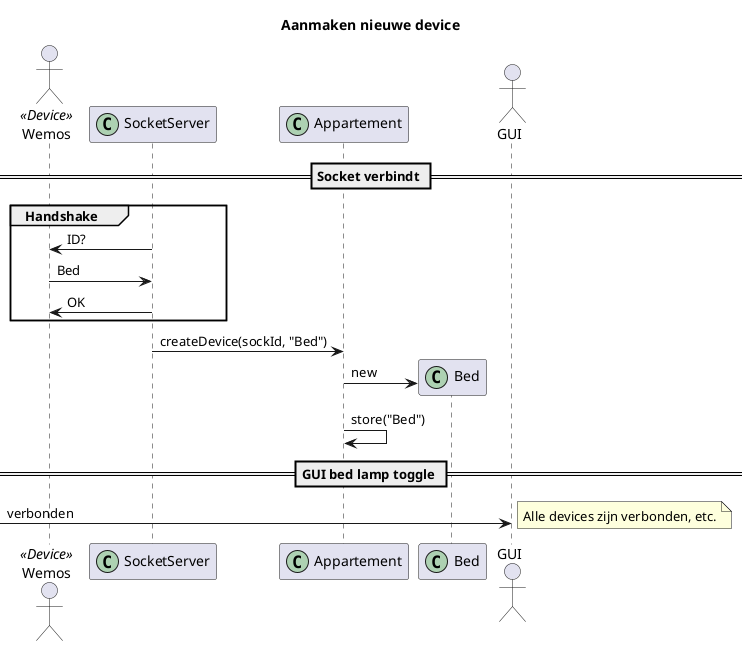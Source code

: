 @startuml
title Aanmaken nieuwe device

actor Wemos << Device >>
participant SocketServer << (C,#ADD1B2) >>
participant Appartement << (C,#ADD1B2) >>
participant Bed << (C,#ADD1B2) >>
actor GUI

== Socket verbindt ==

group Handshake
        SocketServer -> Wemos: ID?
        SocketServer <- Wemos: Bed
        SocketServer -> Wemos: OK
end
SocketServer -> Appartement: createDevice(sockId, "Bed")
Appartement -> Bed **: new
Appartement -> Appartement: store("Bed")

== GUI bed lamp toggle ==
[-> GUI: verbonden
note right: Alle devices zijn verbonden, etc.



@enduml

